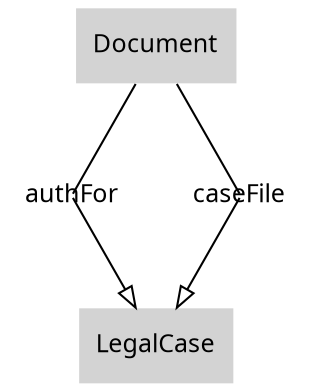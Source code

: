 digraph CaseFiles {
graph [overlap=false];
cpt_1 [fontsize=12, fontname=Sans, label=Document, shape=plaintext, style=filled, URL="Atlas.php?content=Concept&User=&Script=fsVIROENG.adl&Concept=(.fsVIROENG.adl)Document"];
cpt_2 [fontsize=12, fontname=Sans, label=LegalCase, shape=plaintext, style=filled, URL="Atlas.php?content=Concept&User=&Script=fsVIROENG.adl&Concept=(.fsVIROENG.adl)LegalCase"];
relName_1 [fontsize=12, fontname=Sans, label=authFor, shape=plaintext, bgcolor=white, URL="Atlas.php?content=Relatiedetails&User=&Script=fsVIROENG.adl&Relatiedetails=(.fsVIROENG.adl)authFor[Document*LegalCase]"];
relName_2 [fontsize=12, fontname=Sans, label=caseFile, shape=plaintext, bgcolor=white, URL="Atlas.php?content=Relatiedetails&User=&Script=fsVIROENG.adl&Relatiedetails=(.fsVIROENG.adl)caseFile[Document*LegalCase]"];
cpt_1 -> relName_1 [len=1.2, arrowhead=none, arrowtail=none, headclip=false, dir=both];
relName_1 -> cpt_2 [len=1.2, arrowhead=onormal, arrowtail=none, tailclip=false];
cpt_1 -> relName_2 [len=1.2, arrowhead=none, arrowtail=none, headclip=false, dir=both];
relName_2 -> cpt_2 [len=1.2, arrowhead=onormal, arrowtail=none, tailclip=false];
}